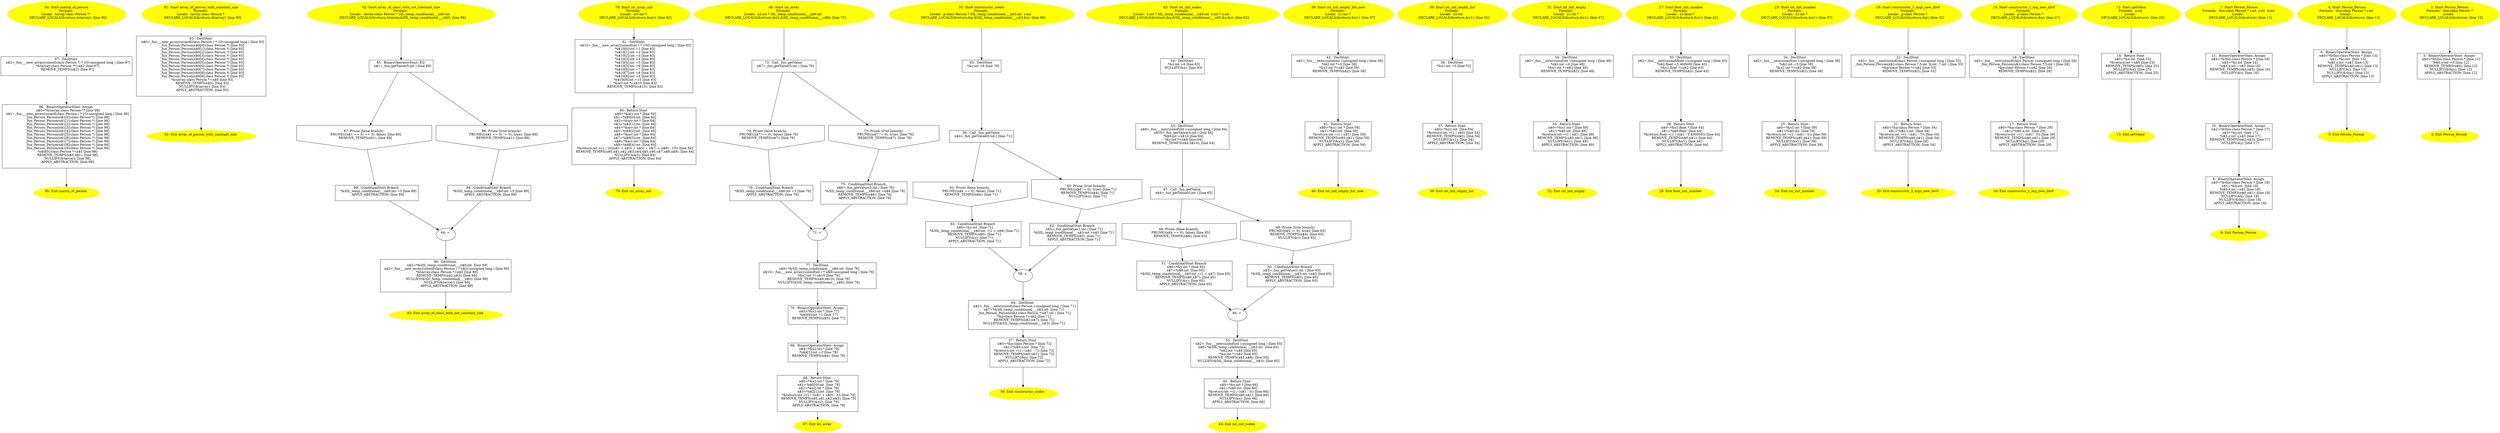 digraph iCFG {
97 [label="97:  DeclStmt \n   n$2=_fun___new_array((sizeof(class Person *) * 10):unsigned long ) [line 97]\n  *&tarray:class Person **=n$2 [line 97]\n  REMOVE_TEMPS(n$2); [line 97]\n " shape="box"]
	

	 97 -> 96 ;
96 [label="96:  BinaryOperatorStmt: Assign \n   n$0=*&tarray:class Person ** [line 98]\n  n$1=_fun___new_array((sizeof(class Person ) * 10):unsigned long ) [line 98]\n  _fun_Person_Person(n$1[0]:class Person *) [line 98]\n  _fun_Person_Person(n$1[1]:class Person *) [line 98]\n  _fun_Person_Person(n$1[2]:class Person *) [line 98]\n  _fun_Person_Person(n$1[3]:class Person *) [line 98]\n  _fun_Person_Person(n$1[4]:class Person *) [line 98]\n  _fun_Person_Person(n$1[5]:class Person *) [line 98]\n  _fun_Person_Person(n$1[6]:class Person *) [line 98]\n  _fun_Person_Person(n$1[7]:class Person *) [line 98]\n  _fun_Person_Person(n$1[8]:class Person *) [line 98]\n  _fun_Person_Person(n$1[9]:class Person *) [line 98]\n  *n$0[0]:class Person *=n$1 [line 98]\n  REMOVE_TEMPS(n$0,n$1); [line 98]\n  NULLIFY(&tarray); [line 98]\n  APPLY_ABSTRACTION; [line 98]\n " shape="box"]
	

	 96 -> 95 ;
95 [label="95: Exit matrix_of_person \n  " color=yellow style=filled]
	

94 [label="94: Start matrix_of_person\nFormals: \nLocals:  tarray:class Person ** \n   DECLARE_LOCALS(&return,&tarray); [line 96]\n " color=yellow style=filled]
	

	 94 -> 97 ;
93 [label="93:  DeclStmt \n   n$0=_fun___new_array((sizeof(class Person ) * 10):unsigned long ) [line 93]\n  _fun_Person_Person(n$0[0]:class Person *) [line 93]\n  _fun_Person_Person(n$0[1]:class Person *) [line 93]\n  _fun_Person_Person(n$0[2]:class Person *) [line 93]\n  _fun_Person_Person(n$0[3]:class Person *) [line 93]\n  _fun_Person_Person(n$0[4]:class Person *) [line 93]\n  _fun_Person_Person(n$0[5]:class Person *) [line 93]\n  _fun_Person_Person(n$0[6]:class Person *) [line 93]\n  _fun_Person_Person(n$0[7]:class Person *) [line 93]\n  _fun_Person_Person(n$0[8]:class Person *) [line 93]\n  _fun_Person_Person(n$0[9]:class Person *) [line 93]\n  *&tarray:class Person *=n$0 [line 93]\n  REMOVE_TEMPS(n$0); [line 93]\n  NULLIFY(&tarray); [line 93]\n  APPLY_ABSTRACTION; [line 93]\n " shape="box"]
	

	 93 -> 92 ;
92 [label="92: Exit array_of_person_with_constant_size \n  " color=yellow style=filled]
	

91 [label="91: Start array_of_person_with_constant_size\nFormals: \nLocals:  tarray:class Person * \n   DECLARE_LOCALS(&return,&tarray); [line 93]\n " color=yellow style=filled]
	

	 91 -> 93 ;
90 [label="90:  DeclStmt \n   n$2=*&SIL_temp_conditional___n$0:int  [line 89]\n  n$3=_fun___new_array((sizeof(class Person ) * n$2):unsigned long ) [line 89]\n  *&tarray:class Person *=n$3 [line 89]\n  REMOVE_TEMPS(n$2,n$3); [line 89]\n  NULLIFY(&SIL_temp_conditional___n$0); [line 89]\n  NULLIFY(&tarray); [line 89]\n  APPLY_ABSTRACTION; [line 89]\n " shape="box"]
	

	 90 -> 83 ;
89 [label="89:  ConditinalStmt Branch \n   *&SIL_temp_conditional___n$0:int =3 [line 89]\n  APPLY_ABSTRACTION; [line 89]\n " shape="box"]
	

	 89 -> 84 ;
88 [label="88:  ConditinalStmt Branch \n   *&SIL_temp_conditional___n$0:int =5 [line 89]\n  APPLY_ABSTRACTION; [line 89]\n " shape="box"]
	

	 88 -> 84 ;
87 [label="87: Prune (false branch) \n   PRUNE(((n$1 == 5) == 0), false); [line 89]\n  REMOVE_TEMPS(n$1); [line 89]\n " shape="invhouse"]
	

	 87 -> 89 ;
86 [label="86: Prune (true branch) \n   PRUNE(((n$1 == 5) != 0), true); [line 89]\n  REMOVE_TEMPS(n$1); [line 89]\n " shape="invhouse"]
	

	 86 -> 88 ;
85 [label="85:  BinaryOperatorStmt: EQ \n   n$1=_fun_getValue(5:int ) [line 89]\n " shape="box"]
	

	 85 -> 86 ;
	 85 -> 87 ;
84 [label="84: + \n  " ]
	

	 84 -> 90 ;
83 [label="83: Exit array_of_class_with_not_constant_size \n  " color=yellow style=filled]
	

82 [label="82: Start array_of_class_with_not_constant_size\nFormals: \nLocals:  tarray:class Person * SIL_temp_conditional___n$0:int  \n   DECLARE_LOCALS(&return,&tarray,&SIL_temp_conditional___n$0); [line 88]\n " color=yellow style=filled]
	

	 82 -> 85 ;
81 [label="81:  DeclStmt \n   n$10=_fun___new_array((sizeof(int ) * 100):unsigned long ) [line 83]\n  *n$10[0]:int =1 [line 83]\n  *n$10[1]:int =2 [line 83]\n  *n$10[2]:int =3 [line 83]\n  *n$10[3]:int =4 [line 83]\n  *n$10[4]:int =5 [line 83]\n  *n$10[5]:int =6 [line 83]\n  *n$10[6]:int =7 [line 83]\n  *n$10[7]:int =8 [line 83]\n  *n$10[8]:int =9 [line 83]\n  *n$10[9]:int =10 [line 83]\n  *&arr:int *=n$10 [line 83]\n  REMOVE_TEMPS(n$10); [line 83]\n " shape="box"]
	

	 81 -> 80 ;
80 [label="80:  Return Stmt \n   n$0=*&arr:int * [line 84]\n  n$1=*n$0[0]:int  [line 84]\n  n$2=*&arr:int * [line 84]\n  n$3=*n$2[1]:int  [line 84]\n  n$4=*&arr:int * [line 84]\n  n$5=*n$4[2]:int  [line 84]\n  n$6=*&arr:int * [line 84]\n  n$7=*n$6[3]:int  [line 84]\n  n$8=*&arr:int * [line 84]\n  n$9=*n$8[4]:int  [line 84]\n  *&return:int =(1 / (((((n$1 + n$3) + n$5) + n$7) + n$9) - 15)) [line 84]\n  REMOVE_TEMPS(n$0,n$1,n$2,n$3,n$4,n$5,n$6,n$7,n$8,n$9); [line 84]\n  NULLIFY(&arr); [line 84]\n  APPLY_ABSTRACTION; [line 84]\n " shape="box"]
	

	 80 -> 79 ;
79 [label="79: Exit int_array_init \n  " color=yellow style=filled]
	

78 [label="78: Start int_array_init\nFormals: \nLocals:  arr:int * \n   DECLARE_LOCALS(&return,&arr); [line 82]\n " color=yellow style=filled]
	

	 78 -> 81 ;
77 [label="77:  DeclStmt \n   n$9=*&SIL_temp_conditional___n$6:int  [line 76]\n  n$10=_fun___new_array((sizeof(int ) * n$9):unsigned long ) [line 76]\n  *&x2:int *=n$10 [line 76]\n  REMOVE_TEMPS(n$9,n$10); [line 76]\n  NULLIFY(&SIL_temp_conditional___n$6); [line 76]\n " shape="box"]
	

	 77 -> 70 ;
76 [label="76:  ConditinalStmt Branch \n   *&SIL_temp_conditional___n$6:int =3 [line 76]\n  APPLY_ABSTRACTION; [line 76]\n " shape="box"]
	

	 76 -> 71 ;
75 [label="75:  ConditinalStmt Branch \n   n$8=_fun_getValue(5:int ) [line 76]\n  *&SIL_temp_conditional___n$6:int =n$8 [line 76]\n  REMOVE_TEMPS(n$8); [line 76]\n  APPLY_ABSTRACTION; [line 76]\n " shape="box"]
	

	 75 -> 71 ;
74 [label="74: Prune (false branch) \n   PRUNE((n$7 == 0), false); [line 76]\n  REMOVE_TEMPS(n$7); [line 76]\n " shape="invhouse"]
	

	 74 -> 76 ;
73 [label="73: Prune (true branch) \n   PRUNE((n$7 != 0), true); [line 76]\n  REMOVE_TEMPS(n$7); [line 76]\n " shape="invhouse"]
	

	 73 -> 75 ;
72 [label="72:  Call _fun_getValue \n   n$7=_fun_getValue(5:int ) [line 76]\n " shape="box"]
	

	 72 -> 73 ;
	 72 -> 74 ;
71 [label="71: + \n  " ]
	

	 71 -> 77 ;
70 [label="70:  BinaryOperatorStmt: Assign \n   n$5=*&x2:int * [line 77]\n  *n$5[0]:int =1 [line 77]\n  REMOVE_TEMPS(n$5); [line 77]\n " shape="box"]
	

	 70 -> 69 ;
69 [label="69:  BinaryOperatorStmt: Assign \n   n$4=*&x2:int * [line 78]\n  *n$4[1]:int =2 [line 78]\n  REMOVE_TEMPS(n$4); [line 78]\n " shape="box"]
	

	 69 -> 68 ;
68 [label="68:  Return Stmt \n   n$0=*&x2:int * [line 79]\n  n$1=*n$0[0]:int  [line 79]\n  n$2=*&x2:int * [line 79]\n  n$3=*n$2[1]:int  [line 79]\n  *&return:int =(1 / ((n$1 + n$3) - 3)) [line 79]\n  REMOVE_TEMPS(n$0,n$1,n$2,n$3); [line 79]\n  NULLIFY(&x2); [line 79]\n  APPLY_ABSTRACTION; [line 79]\n " shape="box"]
	

	 68 -> 67 ;
67 [label="67: Exit int_array \n  " color=yellow style=filled]
	

66 [label="66: Start int_array\nFormals: \nLocals:  x2:int * SIL_temp_conditional___n$6:int  \n   DECLARE_LOCALS(&return,&x2,&SIL_temp_conditional___n$6); [line 75]\n " color=yellow style=filled]
	

	 66 -> 72 ;
65 [label="65:  DeclStmt \n   *&z:int =6 [line 70]\n " shape="box"]
	

	 65 -> 59 ;
64 [label="64:  DeclStmt \n   n$2=_fun___new(sizeof(class Person ):unsigned long ) [line 71]\n  n$7=*&SIL_temp_conditional___n$3:int  [line 71]\n  _fun_Person_Person(n$2:class Person *,n$7:int ) [line 71]\n  *&p:class Person *=n$2 [line 71]\n  REMOVE_TEMPS(n$2,n$7); [line 71]\n  NULLIFY(&SIL_temp_conditional___n$3); [line 71]\n " shape="box"]
	

	 64 -> 57 ;
63 [label="63:  ConditinalStmt Branch \n   n$6=*&z:int  [line 71]\n  *&SIL_temp_conditional___n$3:int =(1 + n$6) [line 71]\n  REMOVE_TEMPS(n$6); [line 71]\n  NULLIFY(&z); [line 71]\n  APPLY_ABSTRACTION; [line 71]\n " shape="box"]
	

	 63 -> 58 ;
62 [label="62:  ConditinalStmt Branch \n   n$5=_fun_getValue(1:int ) [line 71]\n  *&SIL_temp_conditional___n$3:int =n$5 [line 71]\n  REMOVE_TEMPS(n$5); [line 71]\n  APPLY_ABSTRACTION; [line 71]\n " shape="box"]
	

	 62 -> 58 ;
61 [label="61: Prune (false branch) \n   PRUNE((n$4 == 0), false); [line 71]\n  REMOVE_TEMPS(n$4); [line 71]\n " shape="invhouse"]
	

	 61 -> 63 ;
60 [label="60: Prune (true branch) \n   PRUNE((n$4 != 0), true); [line 71]\n  REMOVE_TEMPS(n$4); [line 71]\n  NULLIFY(&z); [line 71]\n " shape="invhouse"]
	

	 60 -> 62 ;
59 [label="59:  Call _fun_getValue \n   n$4=_fun_getValue(0:int ) [line 71]\n " shape="box"]
	

	 59 -> 60 ;
	 59 -> 61 ;
58 [label="58: + \n  " ]
	

	 58 -> 64 ;
57 [label="57:  Return Stmt \n   n$0=*&p:class Person * [line 72]\n  n$1=*n$0.x:int  [line 72]\n  *&return:int =(1 / (n$1 - 7)) [line 72]\n  REMOVE_TEMPS(n$0,n$1); [line 72]\n  NULLIFY(&p); [line 72]\n  APPLY_ABSTRACTION; [line 72]\n " shape="box"]
	

	 57 -> 56 ;
56 [label="56: Exit constructor_nodes \n  " color=yellow style=filled]
	

55 [label="55: Start constructor_nodes\nFormals: \nLocals:  p:class Person * SIL_temp_conditional___n$3:int  z:int  \n   DECLARE_LOCALS(&return,&p,&SIL_temp_conditional___n$3,&z); [line 69]\n " color=yellow style=filled]
	

	 55 -> 65 ;
54 [label="54:  DeclStmt \n   *&z:int =6 [line 63]\n  NULLIFY(&z); [line 63]\n " shape="box"]
	

	 54 -> 53 ;
53 [label="53:  DeclStmt \n   n$9=_fun___new(sizeof(int ):unsigned long ) [line 64]\n  n$10=_fun_getValue(4:int ) [line 64]\n  *n$9:int =n$10 [line 64]\n  *&y:int *=n$9 [line 64]\n  REMOVE_TEMPS(n$9,n$10); [line 64]\n " shape="box"]
	

	 53 -> 47 ;
52 [label="52:  DeclStmt \n   n$2=_fun___new(sizeof(int ):unsigned long ) [line 65]\n  n$8=*&SIL_temp_conditional___n$3:int  [line 65]\n  *n$2:int =n$8 [line 65]\n  *&x:int *=n$2 [line 65]\n  REMOVE_TEMPS(n$2,n$8); [line 65]\n  NULLIFY(&SIL_temp_conditional___n$3); [line 65]\n " shape="box"]
	

	 52 -> 45 ;
51 [label="51:  ConditinalStmt Branch \n   n$6=*&y:int * [line 65]\n  n$7=*n$6:int  [line 65]\n  *&SIL_temp_conditional___n$3:int =(1 + n$7) [line 65]\n  REMOVE_TEMPS(n$6,n$7); [line 65]\n  NULLIFY(&y); [line 65]\n  APPLY_ABSTRACTION; [line 65]\n " shape="box"]
	

	 51 -> 46 ;
50 [label="50:  ConditinalStmt Branch \n   n$5=_fun_getValue(1:int ) [line 65]\n  *&SIL_temp_conditional___n$3:int =n$5 [line 65]\n  REMOVE_TEMPS(n$5); [line 65]\n  APPLY_ABSTRACTION; [line 65]\n " shape="box"]
	

	 50 -> 46 ;
49 [label="49: Prune (false branch) \n   PRUNE((n$4 == 0), false); [line 65]\n  REMOVE_TEMPS(n$4); [line 65]\n " shape="invhouse"]
	

	 49 -> 51 ;
48 [label="48: Prune (true branch) \n   PRUNE((n$4 != 0), true); [line 65]\n  REMOVE_TEMPS(n$4); [line 65]\n  NULLIFY(&y); [line 65]\n " shape="invhouse"]
	

	 48 -> 50 ;
47 [label="47:  Call _fun_getValue \n   n$4=_fun_getValue(0:int ) [line 65]\n " shape="box"]
	

	 47 -> 48 ;
	 47 -> 49 ;
46 [label="46: + \n  " ]
	

	 46 -> 52 ;
45 [label="45:  Return Stmt \n   n$0=*&x:int * [line 66]\n  n$1=*n$0:int  [line 66]\n  *&return:int =(1 / (n$1 - 5)) [line 66]\n  REMOVE_TEMPS(n$0,n$1); [line 66]\n  NULLIFY(&x); [line 66]\n  APPLY_ABSTRACTION; [line 66]\n " shape="box"]
	

	 45 -> 44 ;
44 [label="44: Exit int_init_nodes \n  " color=yellow style=filled]
	

43 [label="43: Start int_init_nodes\nFormals: \nLocals:  x:int * SIL_temp_conditional___n$3:int  y:int * z:int  \n   DECLARE_LOCALS(&return,&x,&SIL_temp_conditional___n$3,&y,&z); [line 62]\n " color=yellow style=filled]
	

	 43 -> 54 ;
42 [label="42:  DeclStmt \n   n$2=_fun___new(sizeof(int ):unsigned long ) [line 58]\n  *n$2:int *=0 [line 58]\n  *&x1:int *=n$2 [line 58]\n  REMOVE_TEMPS(n$2); [line 58]\n " shape="box"]
	

	 42 -> 41 ;
41 [label="41:  Return Stmt \n   n$0=*&x1:int * [line 59]\n  n$1=*n$0:int  [line 59]\n  *&return:int =(1 / n$1) [line 59]\n  REMOVE_TEMPS(n$0,n$1); [line 59]\n  NULLIFY(&x1); [line 59]\n  APPLY_ABSTRACTION; [line 59]\n " shape="box"]
	

	 41 -> 40 ;
40 [label="40: Exit int_init_empty_list_new \n  " color=yellow style=filled]
	

39 [label="39: Start int_init_empty_list_new\nFormals: \nLocals:  x1:int * \n   DECLARE_LOCALS(&return,&x1); [line 57]\n " color=yellow style=filled]
	

	 39 -> 42 ;
38 [label="38:  DeclStmt \n   *&x1:int =0 [line 53]\n " shape="box"]
	

	 38 -> 37 ;
37 [label="37:  Return Stmt \n   n$0=*&x1:int  [line 54]\n  *&return:int =(1 / n$0) [line 54]\n  REMOVE_TEMPS(n$0); [line 54]\n  NULLIFY(&x1); [line 54]\n  APPLY_ABSTRACTION; [line 54]\n " shape="box"]
	

	 37 -> 36 ;
36 [label="36: Exit int_init_empty_list \n  " color=yellow style=filled]
	

35 [label="35: Start int_init_empty_list\nFormals: \nLocals:  x1:int  \n   DECLARE_LOCALS(&return,&x1); [line 52]\n " color=yellow style=filled]
	

	 35 -> 38 ;
34 [label="34:  DeclStmt \n   n$2=_fun___new(sizeof(int ):unsigned long ) [line 48]\n  *n$2:int =0 [line 48]\n  *&x1:int *=n$2 [line 48]\n  REMOVE_TEMPS(n$2); [line 48]\n " shape="box"]
	

	 34 -> 33 ;
33 [label="33:  Return Stmt \n   n$0=*&x1:int * [line 49]\n  n$1=*n$0:int  [line 49]\n  *&return:int =(1 / n$1) [line 49]\n  REMOVE_TEMPS(n$0,n$1); [line 49]\n  NULLIFY(&x1); [line 49]\n  APPLY_ABSTRACTION; [line 49]\n " shape="box"]
	

	 33 -> 32 ;
32 [label="32: Exit int_init_empty \n  " color=yellow style=filled]
	

31 [label="31: Start int_init_empty\nFormals: \nLocals:  x1:int * \n   DECLARE_LOCALS(&return,&x1); [line 47]\n " color=yellow style=filled]
	

	 31 -> 34 ;
30 [label="30:  DeclStmt \n   n$2=_fun___new(sizeof(float ):unsigned long ) [line 43]\n  *n$2:float =5.400000 [line 43]\n  *&x1:float *=n$2 [line 43]\n  REMOVE_TEMPS(n$2); [line 43]\n " shape="box"]
	

	 30 -> 29 ;
29 [label="29:  Return Stmt \n   n$0=*&x1:float * [line 44]\n  n$1=*n$0:float  [line 44]\n  *&return:float =(1 / (n$1 - 5.400000)) [line 44]\n  REMOVE_TEMPS(n$0,n$1); [line 44]\n  NULLIFY(&x1); [line 44]\n  APPLY_ABSTRACTION; [line 44]\n " shape="box"]
	

	 29 -> 28 ;
28 [label="28: Exit float_init_number \n  " color=yellow style=filled]
	

27 [label="27: Start float_init_number\nFormals: \nLocals:  x1:float * \n   DECLARE_LOCALS(&return,&x1); [line 42]\n " color=yellow style=filled]
	

	 27 -> 30 ;
26 [label="26:  DeclStmt \n   n$2=_fun___new(sizeof(int ):unsigned long ) [line 38]\n  *n$2:int =5 [line 38]\n  *&x1:int *=n$2 [line 38]\n  REMOVE_TEMPS(n$2); [line 38]\n " shape="box"]
	

	 26 -> 25 ;
25 [label="25:  Return Stmt \n   n$0=*&x1:int * [line 39]\n  n$1=*n$0:int  [line 39]\n  *&return:int =(1 / (n$1 - 5)) [line 39]\n  REMOVE_TEMPS(n$0,n$1); [line 39]\n  NULLIFY(&x1); [line 39]\n  APPLY_ABSTRACTION; [line 39]\n " shape="box"]
	

	 25 -> 24 ;
24 [label="24: Exit int_init_number \n  " color=yellow style=filled]
	

23 [label="23: Start int_init_number\nFormals: \nLocals:  x1:int * \n   DECLARE_LOCALS(&return,&x1); [line 37]\n " color=yellow style=filled]
	

	 23 -> 26 ;
22 [label="22:  DeclStmt \n   n$2=_fun___new(sizeof(class Person ):unsigned long ) [line 33]\n  _fun_Person_Person(n$2:class Person *,5:int ,6:int ,7:int ) [line 33]\n  *&p:class Person *=n$2 [line 33]\n  REMOVE_TEMPS(n$2); [line 33]\n " shape="box"]
	

	 22 -> 21 ;
21 [label="21:  Return Stmt \n   n$0=*&p:class Person * [line 34]\n  n$1=*n$0.z:int  [line 34]\n  *&return:int =(1 / (n$1 - 7)) [line 34]\n  REMOVE_TEMPS(n$0,n$1); [line 34]\n  NULLIFY(&p); [line 34]\n  APPLY_ABSTRACTION; [line 34]\n " shape="box"]
	

	 21 -> 20 ;
20 [label="20: Exit constructor_3_args_new_div0 \n  " color=yellow style=filled]
	

19 [label="19: Start constructor_3_args_new_div0\nFormals: \nLocals:  p:class Person * \n   DECLARE_LOCALS(&return,&p); [line 32]\n " color=yellow style=filled]
	

	 19 -> 22 ;
18 [label="18:  DeclStmt \n   n$2=_fun___new(sizeof(class Person ):unsigned long ) [line 28]\n  _fun_Person_Person(n$2:class Person *,5:int ) [line 28]\n  *&p:class Person *=n$2 [line 28]\n  REMOVE_TEMPS(n$2); [line 28]\n " shape="box"]
	

	 18 -> 17 ;
17 [label="17:  Return Stmt \n   n$0=*&p:class Person * [line 29]\n  n$1=*n$0.x:int  [line 29]\n  *&return:int =(1 / (n$1 - 5)) [line 29]\n  REMOVE_TEMPS(n$0,n$1); [line 29]\n  NULLIFY(&p); [line 29]\n  APPLY_ABSTRACTION; [line 29]\n " shape="box"]
	

	 17 -> 16 ;
16 [label="16: Exit constructor_1_arg_new_div0 \n  " color=yellow style=filled]
	

15 [label="15: Start constructor_1_arg_new_div0\nFormals: \nLocals:  p:class Person * \n   DECLARE_LOCALS(&return,&p); [line 27]\n " color=yellow style=filled]
	

	 15 -> 18 ;
14 [label="14:  Return Stmt \n   n$0=*&x:int  [line 25]\n  *&return:int =n$0 [line 25]\n  REMOVE_TEMPS(n$0); [line 25]\n  NULLIFY(&x); [line 25]\n  APPLY_ABSTRACTION; [line 25]\n " shape="box"]
	

	 14 -> 13 ;
13 [label="13: Exit getValue \n  " color=yellow style=filled]
	

12 [label="12: Start getValue\nFormals:  x:int \nLocals:  \n   DECLARE_LOCALS(&return); [line 25]\n " color=yellow style=filled]
	

	 12 -> 14 ;
11 [label="11:  BinaryOperatorStmt: Assign \n   n$4=*&this:class Person * [line 16]\n  n$5=*&i:int  [line 16]\n  *n$4.x:int =n$5 [line 16]\n  REMOVE_TEMPS(n$4,n$5); [line 16]\n  NULLIFY(&i); [line 16]\n " shape="box"]
	

	 11 -> 10 ;
10 [label="10:  BinaryOperatorStmt: Assign \n   n$2=*&this:class Person * [line 17]\n  n$3=*&j:int  [line 17]\n  *n$2.y:int =n$3 [line 17]\n  REMOVE_TEMPS(n$2,n$3); [line 17]\n  NULLIFY(&j); [line 17]\n " shape="box"]
	

	 10 -> 9 ;
9 [label="9:  BinaryOperatorStmt: Assign \n   n$0=*&this:class Person * [line 18]\n  n$1=*&k:int  [line 18]\n  *n$0.z:int =n$1 [line 18]\n  REMOVE_TEMPS(n$0,n$1); [line 18]\n  NULLIFY(&k); [line 18]\n  NULLIFY(&this); [line 18]\n  APPLY_ABSTRACTION; [line 18]\n " shape="box"]
	

	 9 -> 8 ;
8 [label="8: Exit Person_Person \n  " color=yellow style=filled]
	

7 [label="7: Start Person_Person\nFormals:  this:class Person * i:int  j:int  k:int \nLocals:  \n   DECLARE_LOCALS(&return); [line 15]\n " color=yellow style=filled]
	

	 7 -> 11 ;
6 [label="6:  BinaryOperatorStmt: Assign \n   n$0=*&this:class Person * [line 13]\n  n$1=*&i:int  [line 13]\n  *n$0.x:int =n$1 [line 13]\n  REMOVE_TEMPS(n$0,n$1); [line 13]\n  NULLIFY(&i); [line 13]\n  NULLIFY(&this); [line 13]\n  APPLY_ABSTRACTION; [line 13]\n " shape="box"]
	

	 6 -> 5 ;
5 [label="5: Exit Person_Person \n  " color=yellow style=filled]
	

4 [label="4: Start Person_Person\nFormals:  this:class Person * i:int \nLocals:  \n   DECLARE_LOCALS(&return); [line 13]\n " color=yellow style=filled]
	

	 4 -> 6 ;
3 [label="3:  BinaryOperatorStmt: Assign \n   n$0=*&this:class Person * [line 12]\n  *n$0.x:int =0 [line 12]\n  REMOVE_TEMPS(n$0); [line 12]\n  NULLIFY(&this); [line 12]\n  APPLY_ABSTRACTION; [line 12]\n " shape="box"]
	

	 3 -> 2 ;
2 [label="2: Exit Person_Person \n  " color=yellow style=filled]
	

1 [label="1: Start Person_Person\nFormals:  this:class Person *\nLocals:  \n   DECLARE_LOCALS(&return); [line 12]\n " color=yellow style=filled]
	

	 1 -> 3 ;
}
